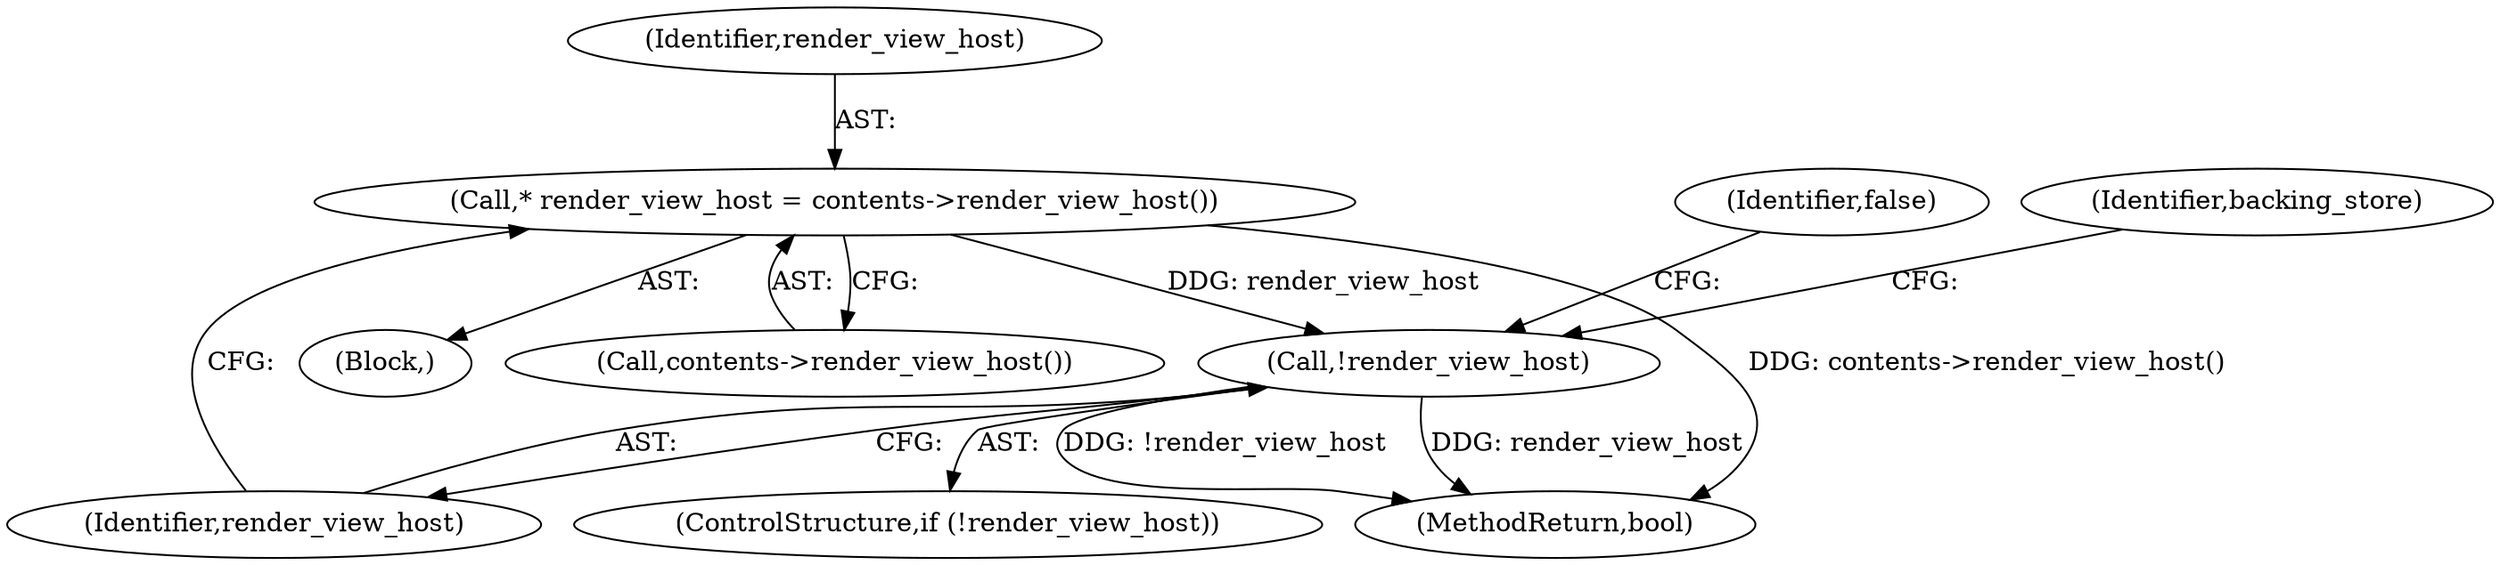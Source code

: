 digraph "0_Chrome_ee8d6fd30b022ac2c87b7a190c954e7bb3c9b21e@pointer" {
"1000117" [label="(Call,* render_view_host = contents->render_view_host())"];
"1000121" [label="(Call,!render_view_host)"];
"1000122" [label="(Identifier,render_view_host)"];
"1000121" [label="(Call,!render_view_host)"];
"1000117" [label="(Call,* render_view_host = contents->render_view_host())"];
"1000120" [label="(ControlStructure,if (!render_view_host))"];
"1000124" [label="(Identifier,false)"];
"1000158" [label="(MethodReturn,bool)"];
"1000127" [label="(Identifier,backing_store)"];
"1000118" [label="(Identifier,render_view_host)"];
"1000103" [label="(Block,)"];
"1000119" [label="(Call,contents->render_view_host())"];
"1000117" -> "1000103"  [label="AST: "];
"1000117" -> "1000119"  [label="CFG: "];
"1000118" -> "1000117"  [label="AST: "];
"1000119" -> "1000117"  [label="AST: "];
"1000122" -> "1000117"  [label="CFG: "];
"1000117" -> "1000158"  [label="DDG: contents->render_view_host()"];
"1000117" -> "1000121"  [label="DDG: render_view_host"];
"1000121" -> "1000120"  [label="AST: "];
"1000121" -> "1000122"  [label="CFG: "];
"1000122" -> "1000121"  [label="AST: "];
"1000124" -> "1000121"  [label="CFG: "];
"1000127" -> "1000121"  [label="CFG: "];
"1000121" -> "1000158"  [label="DDG: !render_view_host"];
"1000121" -> "1000158"  [label="DDG: render_view_host"];
}
